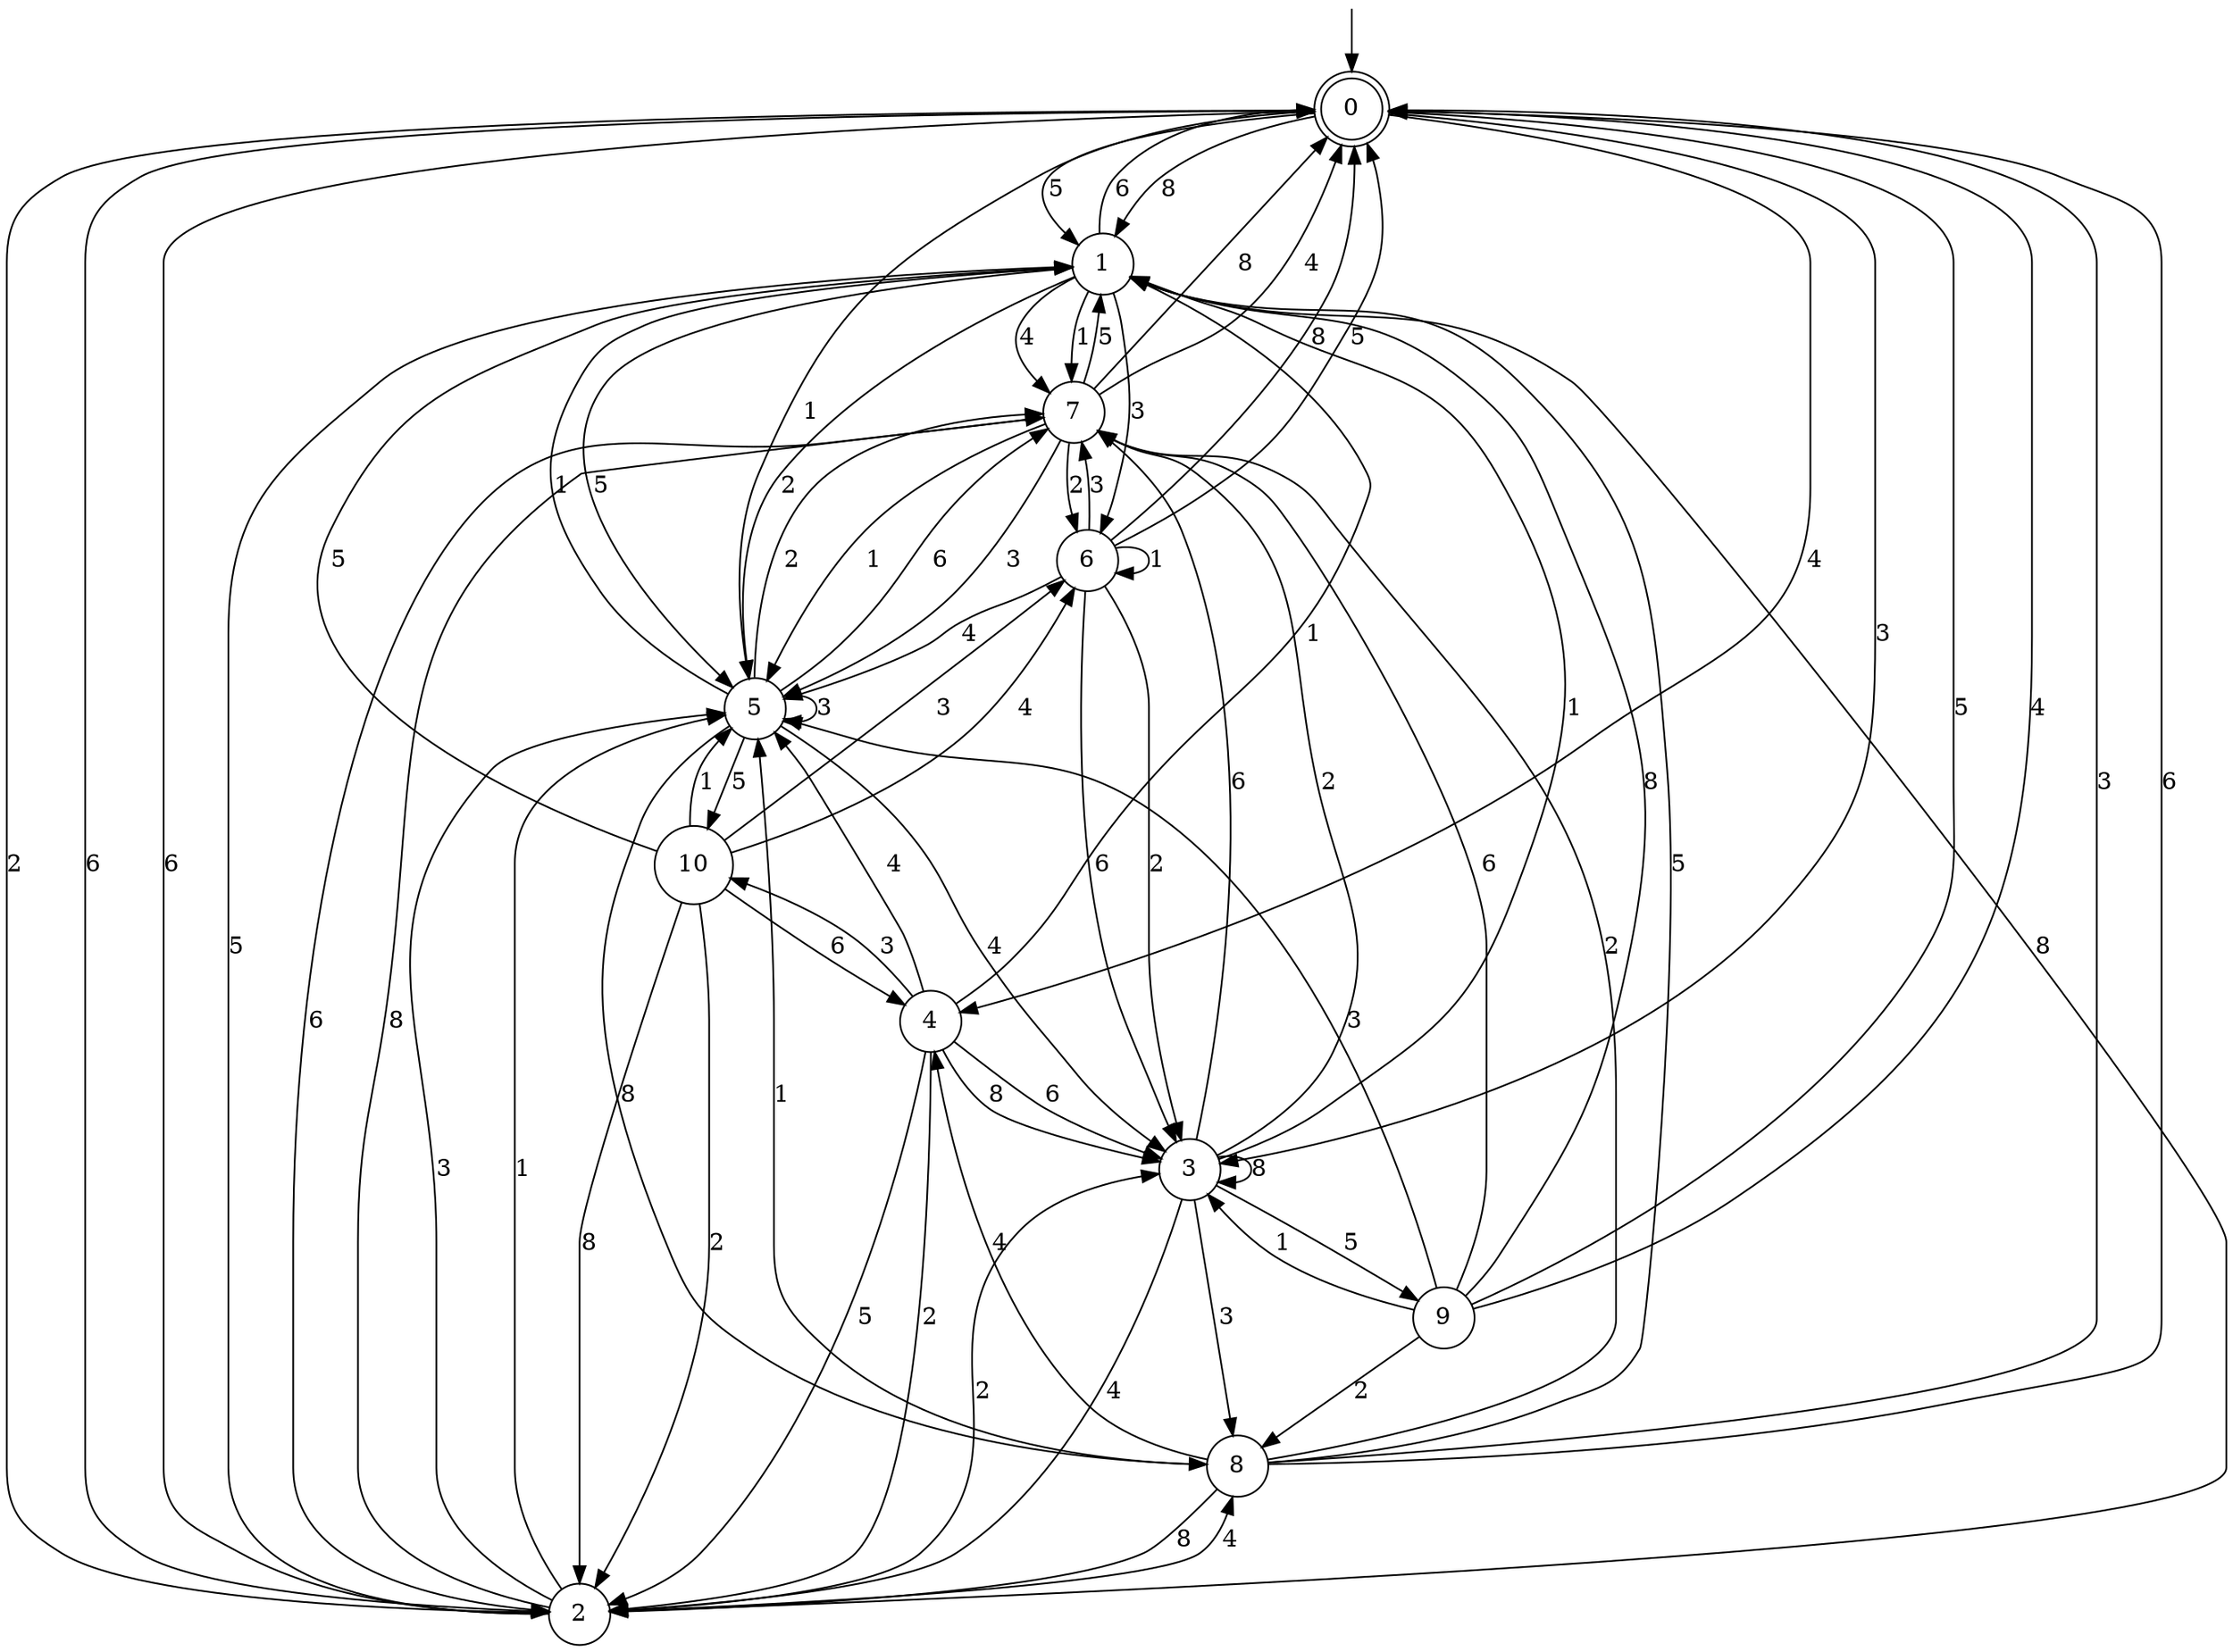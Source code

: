 digraph g {

	s0 [shape="doublecircle" label="0"];
	s1 [shape="circle" label="1"];
	s2 [shape="circle" label="2"];
	s3 [shape="circle" label="3"];
	s4 [shape="circle" label="4"];
	s5 [shape="circle" label="5"];
	s6 [shape="circle" label="6"];
	s7 [shape="circle" label="7"];
	s8 [shape="circle" label="8"];
	s9 [shape="circle" label="9"];
	s10 [shape="circle" label="10"];
	s0 -> s1 [label="8"];
	s0 -> s2 [label="2"];
	s0 -> s1 [label="5"];
	s0 -> s3 [label="3"];
	s0 -> s4 [label="4"];
	s0 -> s5 [label="1"];
	s0 -> s2 [label="6"];
	s1 -> s2 [label="8"];
	s1 -> s5 [label="2"];
	s1 -> s5 [label="5"];
	s1 -> s6 [label="3"];
	s1 -> s7 [label="4"];
	s1 -> s7 [label="1"];
	s1 -> s0 [label="6"];
	s2 -> s7 [label="8"];
	s2 -> s3 [label="2"];
	s2 -> s1 [label="5"];
	s2 -> s5 [label="3"];
	s2 -> s8 [label="4"];
	s2 -> s5 [label="1"];
	s2 -> s0 [label="6"];
	s3 -> s3 [label="8"];
	s3 -> s7 [label="2"];
	s3 -> s9 [label="5"];
	s3 -> s8 [label="3"];
	s3 -> s2 [label="4"];
	s3 -> s1 [label="1"];
	s3 -> s7 [label="6"];
	s4 -> s3 [label="8"];
	s4 -> s2 [label="2"];
	s4 -> s2 [label="5"];
	s4 -> s10 [label="3"];
	s4 -> s5 [label="4"];
	s4 -> s1 [label="1"];
	s4 -> s3 [label="6"];
	s5 -> s8 [label="8"];
	s5 -> s7 [label="2"];
	s5 -> s10 [label="5"];
	s5 -> s5 [label="3"];
	s5 -> s3 [label="4"];
	s5 -> s1 [label="1"];
	s5 -> s7 [label="6"];
	s6 -> s0 [label="8"];
	s6 -> s3 [label="2"];
	s6 -> s0 [label="5"];
	s6 -> s7 [label="3"];
	s6 -> s5 [label="4"];
	s6 -> s6 [label="1"];
	s6 -> s3 [label="6"];
	s7 -> s0 [label="8"];
	s7 -> s6 [label="2"];
	s7 -> s1 [label="5"];
	s7 -> s5 [label="3"];
	s7 -> s0 [label="4"];
	s7 -> s5 [label="1"];
	s7 -> s2 [label="6"];
	s8 -> s2 [label="8"];
	s8 -> s7 [label="2"];
	s8 -> s1 [label="5"];
	s8 -> s0 [label="3"];
	s8 -> s4 [label="4"];
	s8 -> s5 [label="1"];
	s8 -> s0 [label="6"];
	s9 -> s1 [label="8"];
	s9 -> s8 [label="2"];
	s9 -> s0 [label="5"];
	s9 -> s5 [label="3"];
	s9 -> s0 [label="4"];
	s9 -> s3 [label="1"];
	s9 -> s7 [label="6"];
	s10 -> s2 [label="8"];
	s10 -> s2 [label="2"];
	s10 -> s1 [label="5"];
	s10 -> s6 [label="3"];
	s10 -> s6 [label="4"];
	s10 -> s5 [label="1"];
	s10 -> s4 [label="6"];

__start0 [label="" shape="none" width="0" height="0"];
__start0 -> s0;

}
